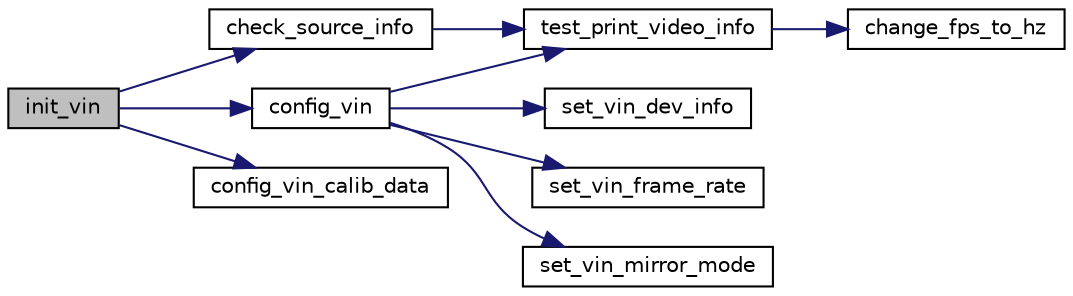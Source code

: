 digraph "init_vin"
{
 // INTERACTIVE_SVG=YES
 // LATEX_PDF_SIZE
  bgcolor="transparent";
  edge [fontname="Helvetica",fontsize="10",labelfontname="Helvetica",labelfontsize="10"];
  node [fontname="Helvetica",fontsize="10",shape=record];
  rankdir="LR";
  Node1 [label="init_vin",height=0.2,width=0.4,color="black", fillcolor="grey75", style="filled", fontcolor="black",tooltip=" "];
  Node1 -> Node2 [color="midnightblue",fontsize="10",style="solid",fontname="Helvetica"];
  Node2 [label="check_source_info",height=0.2,width=0.4,color="black",URL="$d4/daa/vin__init_8c.html#a74f50c133d1a3b813f8108315733790d",tooltip=" "];
  Node2 -> Node3 [color="midnightblue",fontsize="10",style="solid",fontname="Helvetica"];
  Node3 [label="test_print_video_info",height=0.2,width=0.4,color="black",URL="$d4/daa/vin__init_8c.html#a02f460511009d5f670730db8dfd585f7",tooltip=" "];
  Node3 -> Node4 [color="midnightblue",fontsize="10",style="solid",fontname="Helvetica"];
  Node4 [label="change_fps_to_hz",height=0.2,width=0.4,color="black",URL="$d4/daa/vin__init_8c.html#a682a6cf83fa03f28d5d665ce254f4a50",tooltip=" "];
  Node1 -> Node5 [color="midnightblue",fontsize="10",style="solid",fontname="Helvetica"];
  Node5 [label="config_vin",height=0.2,width=0.4,color="black",URL="$d4/daa/vin__init_8c.html#aa59d1aba234e8a6d54c1896c62794b7f",tooltip=" "];
  Node5 -> Node6 [color="midnightblue",fontsize="10",style="solid",fontname="Helvetica"];
  Node6 [label="set_vin_dev_info",height=0.2,width=0.4,color="black",URL="$d4/daa/vin__init_8c.html#a5f1e74be3c1434ec49bfa23eba07ca30",tooltip=" "];
  Node5 -> Node7 [color="midnightblue",fontsize="10",style="solid",fontname="Helvetica"];
  Node7 [label="set_vin_frame_rate",height=0.2,width=0.4,color="black",URL="$d4/daa/vin__init_8c.html#a4a489b83ce8927f206a3d10925e547df",tooltip=" "];
  Node5 -> Node8 [color="midnightblue",fontsize="10",style="solid",fontname="Helvetica"];
  Node8 [label="set_vin_mirror_mode",height=0.2,width=0.4,color="black",URL="$d4/daa/vin__init_8c.html#a9287a612a332536481b2b5d5a551aedd",tooltip=" "];
  Node5 -> Node3 [color="midnightblue",fontsize="10",style="solid",fontname="Helvetica"];
  Node1 -> Node9 [color="midnightblue",fontsize="10",style="solid",fontname="Helvetica"];
  Node9 [label="config_vin_calib_data",height=0.2,width=0.4,color="black",URL="$d4/daa/vin__init_8c.html#ad680a2056829b349a81b7ff7b54a3451",tooltip=" "];
}
